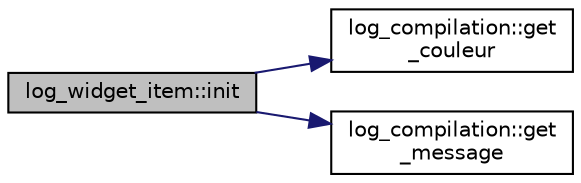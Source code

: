 digraph "log_widget_item::init"
{
  edge [fontname="Helvetica",fontsize="10",labelfontname="Helvetica",labelfontsize="10"];
  node [fontname="Helvetica",fontsize="10",shape=record];
  rankdir="LR";
  Node7 [label="log_widget_item::init",height=0.2,width=0.4,color="black", fillcolor="grey75", style="filled", fontcolor="black"];
  Node7 -> Node8 [color="midnightblue",fontsize="10",style="solid",fontname="Helvetica"];
  Node8 [label="log_compilation::get\l_couleur",height=0.2,width=0.4,color="black", fillcolor="white", style="filled",URL="$classlog__compilation.html#aae9f9a38e15c3716024079cc47fd5921",tooltip="Retourne la couleur associée au message (dépendant du type). "];
  Node7 -> Node9 [color="midnightblue",fontsize="10",style="solid",fontname="Helvetica"];
  Node9 [label="log_compilation::get\l_message",height=0.2,width=0.4,color="black", fillcolor="white", style="filled",URL="$classlog__compilation.html#a90a558fa498503a996556159c6bccefc",tooltip="Calcul et retourne le message du log. "];
}
